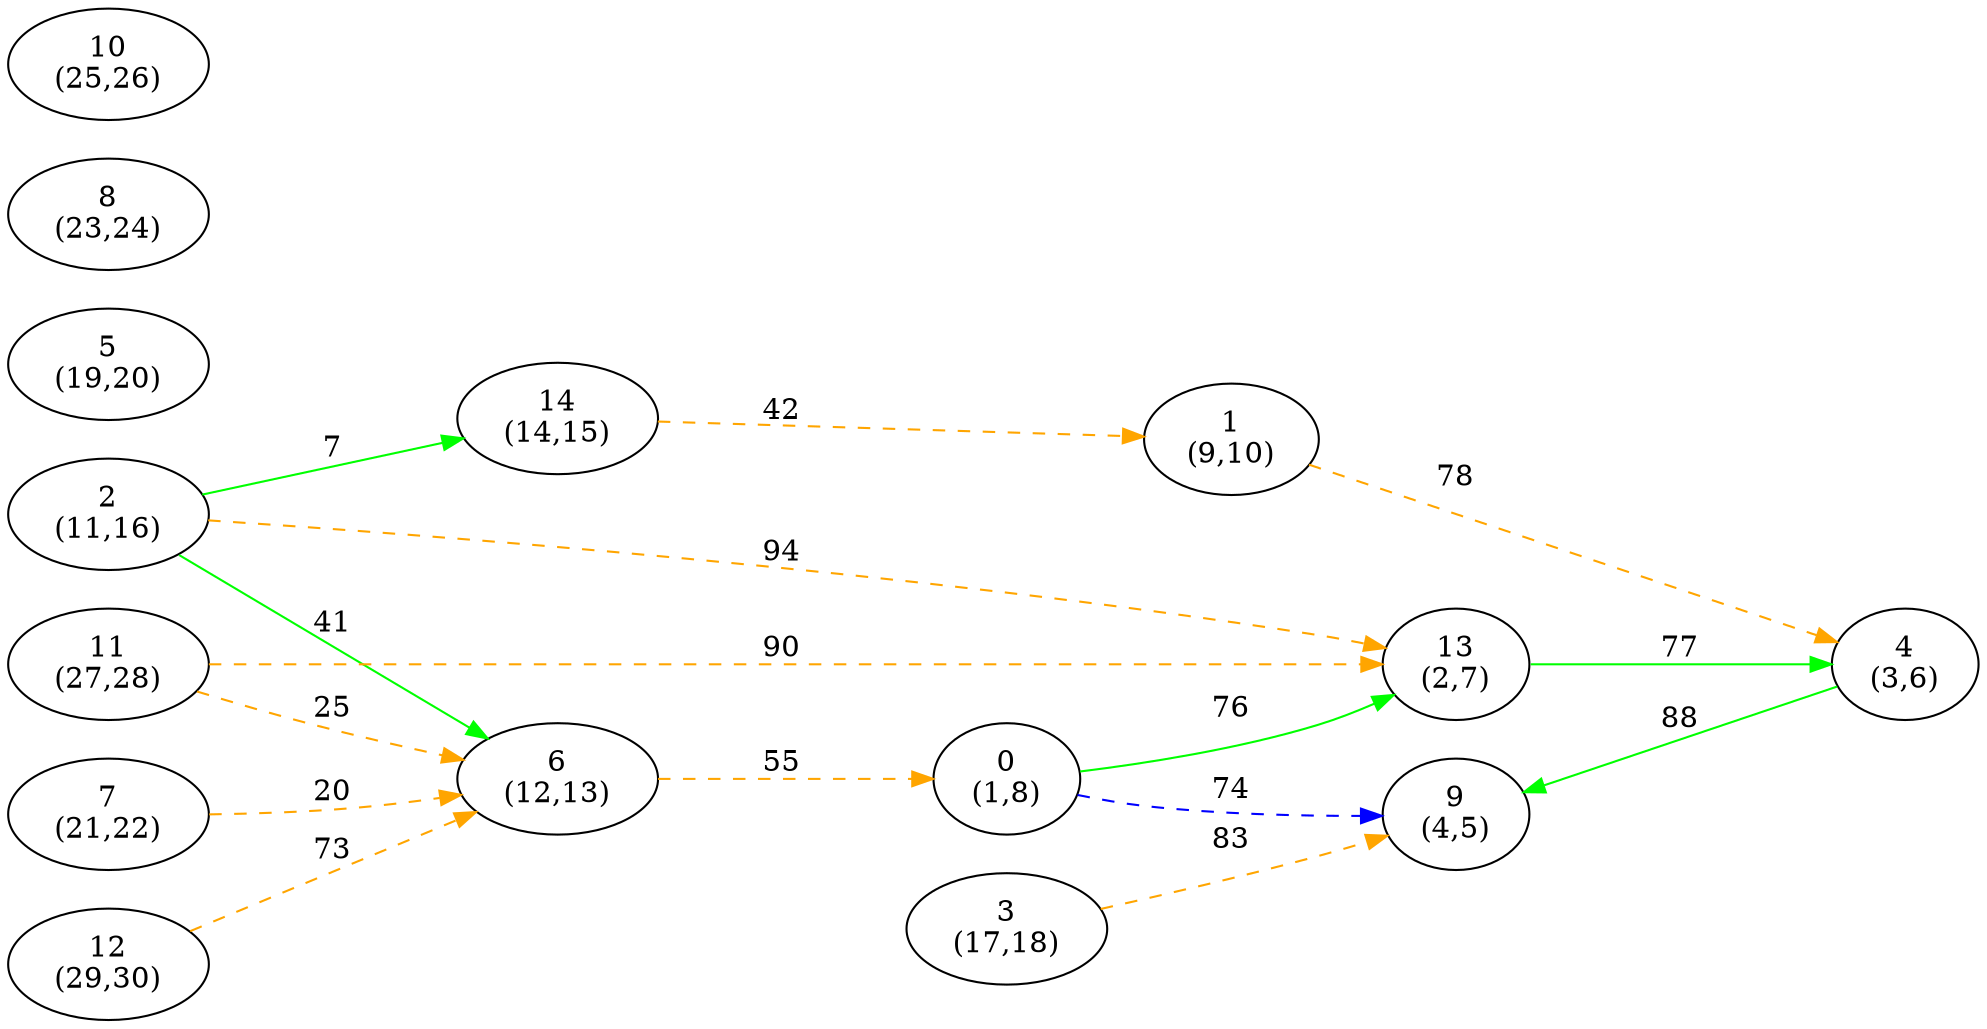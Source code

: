 digraph G {
ranksep = "equally";
rankdir = LR;
{rank = same; "0
(1,8)"; };
{rank = same; "13
(2,7)"; "9
(4,5)"; };
{rank = same; "4
(3,6)"; };
{rank = same; };
{rank = same; "1
(9,10)"; };
{rank = same; };
{rank = same; "2
(11,16)"; };
{rank = same; "6
(12,13)"; "14
(14,15)"; };
{rank = same; };
{rank = same; "3
(17,18)"; };
{rank = same; };
{rank = same; "5
(19,20)"; };
{rank = same; "7
(21,22)"; };
{rank = same; };
{rank = same; "8
(23,24)"; };
{rank = same; "10
(25,26)"; };
{rank = same; "11
(27,28)"; };
{rank = same; };
{rank = same; "12
(29,30)"; };
{rank = same; };
"0
(1,8)"->"13
(2,7)"[label="76" color = "green"];
"0
(1,8)"->"9
(4,5)"[label="74" color = "blue" style = "dashed"];
"13
(2,7)"->"4
(3,6)"[label="77" color = "green"];
"9
(4,5)"
"4
(3,6)"->"9
(4,5)"[label="88" color = "green"];
"1
(9,10)"->"4
(3,6)"[label="78" color = "orange" style = "dashed"];
"2
(11,16)"->"6
(12,13)"[label="41" color = "green"];
"2
(11,16)"->"14
(14,15)"[label="7" color = "green"];
"2
(11,16)"->"13
(2,7)"[label="94" color = "orange" style = "dashed"];
"6
(12,13)"->"0
(1,8)"[label="55" color = "orange" style = "dashed"];
"14
(14,15)"->"1
(9,10)"[label="42" color = "orange" style = "dashed"];
"3
(17,18)"->"9
(4,5)"[label="83" color = "orange" style = "dashed"];
"5
(19,20)"
"7
(21,22)"->"6
(12,13)"[label="20" color = "orange" style = "dashed"];
"8
(23,24)"
"10
(25,26)"
"11
(27,28)"->"6
(12,13)"[label="25" color = "orange" style = "dashed"];
"11
(27,28)"->"13
(2,7)"[label="90" color = "orange" style = "dashed"];
"12
(29,30)"->"6
(12,13)"[label="73" color = "orange" style = "dashed"];
}
